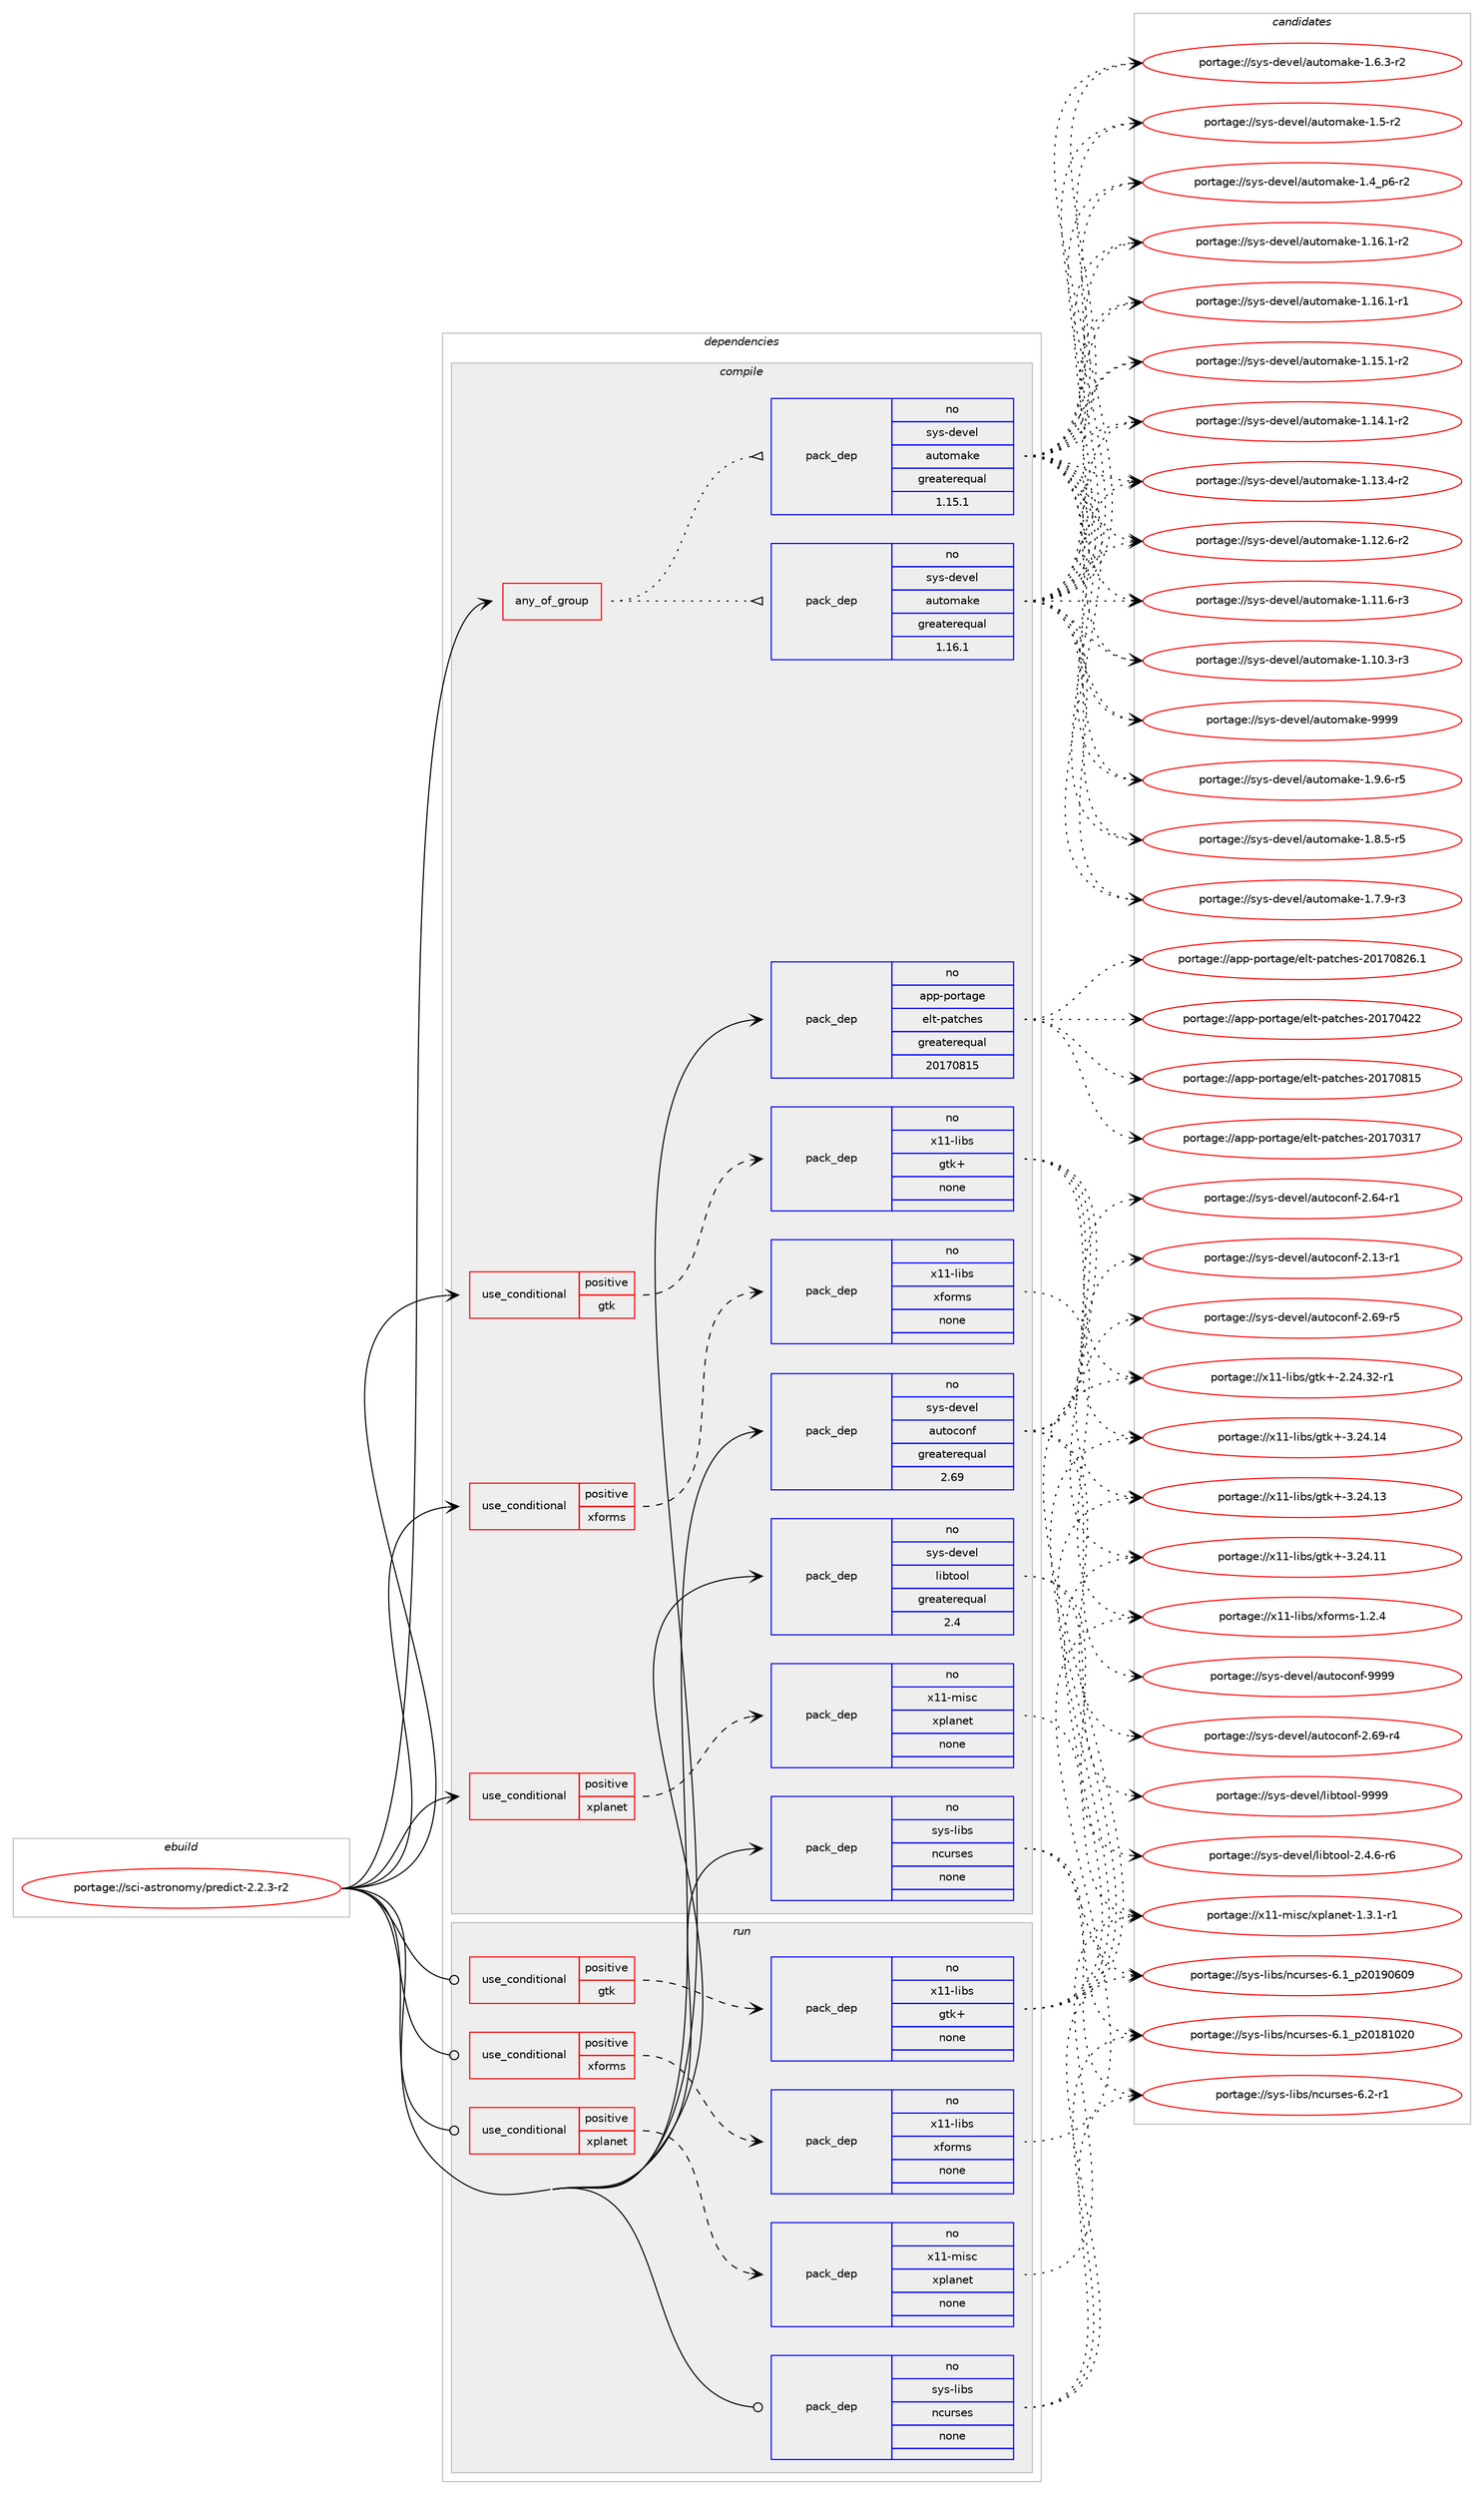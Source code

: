 digraph prolog {

# *************
# Graph options
# *************

newrank=true;
concentrate=true;
compound=true;
graph [rankdir=LR,fontname=Helvetica,fontsize=10,ranksep=1.5];#, ranksep=2.5, nodesep=0.2];
edge  [arrowhead=vee];
node  [fontname=Helvetica,fontsize=10];

# **********
# The ebuild
# **********

subgraph cluster_leftcol {
color=gray;
rank=same;
label=<<i>ebuild</i>>;
id [label="portage://sci-astronomy/predict-2.2.3-r2", color=red, width=4, href="../sci-astronomy/predict-2.2.3-r2.svg"];
}

# ****************
# The dependencies
# ****************

subgraph cluster_midcol {
color=gray;
label=<<i>dependencies</i>>;
subgraph cluster_compile {
fillcolor="#eeeeee";
style=filled;
label=<<i>compile</i>>;
subgraph any1661 {
dependency99685 [label=<<TABLE BORDER="0" CELLBORDER="1" CELLSPACING="0" CELLPADDING="4"><TR><TD CELLPADDING="10">any_of_group</TD></TR></TABLE>>, shape=none, color=red];subgraph pack77845 {
dependency99686 [label=<<TABLE BORDER="0" CELLBORDER="1" CELLSPACING="0" CELLPADDING="4" WIDTH="220"><TR><TD ROWSPAN="6" CELLPADDING="30">pack_dep</TD></TR><TR><TD WIDTH="110">no</TD></TR><TR><TD>sys-devel</TD></TR><TR><TD>automake</TD></TR><TR><TD>greaterequal</TD></TR><TR><TD>1.16.1</TD></TR></TABLE>>, shape=none, color=blue];
}
dependency99685:e -> dependency99686:w [weight=20,style="dotted",arrowhead="oinv"];
subgraph pack77846 {
dependency99687 [label=<<TABLE BORDER="0" CELLBORDER="1" CELLSPACING="0" CELLPADDING="4" WIDTH="220"><TR><TD ROWSPAN="6" CELLPADDING="30">pack_dep</TD></TR><TR><TD WIDTH="110">no</TD></TR><TR><TD>sys-devel</TD></TR><TR><TD>automake</TD></TR><TR><TD>greaterequal</TD></TR><TR><TD>1.15.1</TD></TR></TABLE>>, shape=none, color=blue];
}
dependency99685:e -> dependency99687:w [weight=20,style="dotted",arrowhead="oinv"];
}
id:e -> dependency99685:w [weight=20,style="solid",arrowhead="vee"];
subgraph cond20088 {
dependency99688 [label=<<TABLE BORDER="0" CELLBORDER="1" CELLSPACING="0" CELLPADDING="4"><TR><TD ROWSPAN="3" CELLPADDING="10">use_conditional</TD></TR><TR><TD>positive</TD></TR><TR><TD>gtk</TD></TR></TABLE>>, shape=none, color=red];
subgraph pack77847 {
dependency99689 [label=<<TABLE BORDER="0" CELLBORDER="1" CELLSPACING="0" CELLPADDING="4" WIDTH="220"><TR><TD ROWSPAN="6" CELLPADDING="30">pack_dep</TD></TR><TR><TD WIDTH="110">no</TD></TR><TR><TD>x11-libs</TD></TR><TR><TD>gtk+</TD></TR><TR><TD>none</TD></TR><TR><TD></TD></TR></TABLE>>, shape=none, color=blue];
}
dependency99688:e -> dependency99689:w [weight=20,style="dashed",arrowhead="vee"];
}
id:e -> dependency99688:w [weight=20,style="solid",arrowhead="vee"];
subgraph cond20089 {
dependency99690 [label=<<TABLE BORDER="0" CELLBORDER="1" CELLSPACING="0" CELLPADDING="4"><TR><TD ROWSPAN="3" CELLPADDING="10">use_conditional</TD></TR><TR><TD>positive</TD></TR><TR><TD>xforms</TD></TR></TABLE>>, shape=none, color=red];
subgraph pack77848 {
dependency99691 [label=<<TABLE BORDER="0" CELLBORDER="1" CELLSPACING="0" CELLPADDING="4" WIDTH="220"><TR><TD ROWSPAN="6" CELLPADDING="30">pack_dep</TD></TR><TR><TD WIDTH="110">no</TD></TR><TR><TD>x11-libs</TD></TR><TR><TD>xforms</TD></TR><TR><TD>none</TD></TR><TR><TD></TD></TR></TABLE>>, shape=none, color=blue];
}
dependency99690:e -> dependency99691:w [weight=20,style="dashed",arrowhead="vee"];
}
id:e -> dependency99690:w [weight=20,style="solid",arrowhead="vee"];
subgraph cond20090 {
dependency99692 [label=<<TABLE BORDER="0" CELLBORDER="1" CELLSPACING="0" CELLPADDING="4"><TR><TD ROWSPAN="3" CELLPADDING="10">use_conditional</TD></TR><TR><TD>positive</TD></TR><TR><TD>xplanet</TD></TR></TABLE>>, shape=none, color=red];
subgraph pack77849 {
dependency99693 [label=<<TABLE BORDER="0" CELLBORDER="1" CELLSPACING="0" CELLPADDING="4" WIDTH="220"><TR><TD ROWSPAN="6" CELLPADDING="30">pack_dep</TD></TR><TR><TD WIDTH="110">no</TD></TR><TR><TD>x11-misc</TD></TR><TR><TD>xplanet</TD></TR><TR><TD>none</TD></TR><TR><TD></TD></TR></TABLE>>, shape=none, color=blue];
}
dependency99692:e -> dependency99693:w [weight=20,style="dashed",arrowhead="vee"];
}
id:e -> dependency99692:w [weight=20,style="solid",arrowhead="vee"];
subgraph pack77850 {
dependency99694 [label=<<TABLE BORDER="0" CELLBORDER="1" CELLSPACING="0" CELLPADDING="4" WIDTH="220"><TR><TD ROWSPAN="6" CELLPADDING="30">pack_dep</TD></TR><TR><TD WIDTH="110">no</TD></TR><TR><TD>app-portage</TD></TR><TR><TD>elt-patches</TD></TR><TR><TD>greaterequal</TD></TR><TR><TD>20170815</TD></TR></TABLE>>, shape=none, color=blue];
}
id:e -> dependency99694:w [weight=20,style="solid",arrowhead="vee"];
subgraph pack77851 {
dependency99695 [label=<<TABLE BORDER="0" CELLBORDER="1" CELLSPACING="0" CELLPADDING="4" WIDTH="220"><TR><TD ROWSPAN="6" CELLPADDING="30">pack_dep</TD></TR><TR><TD WIDTH="110">no</TD></TR><TR><TD>sys-devel</TD></TR><TR><TD>autoconf</TD></TR><TR><TD>greaterequal</TD></TR><TR><TD>2.69</TD></TR></TABLE>>, shape=none, color=blue];
}
id:e -> dependency99695:w [weight=20,style="solid",arrowhead="vee"];
subgraph pack77852 {
dependency99696 [label=<<TABLE BORDER="0" CELLBORDER="1" CELLSPACING="0" CELLPADDING="4" WIDTH="220"><TR><TD ROWSPAN="6" CELLPADDING="30">pack_dep</TD></TR><TR><TD WIDTH="110">no</TD></TR><TR><TD>sys-devel</TD></TR><TR><TD>libtool</TD></TR><TR><TD>greaterequal</TD></TR><TR><TD>2.4</TD></TR></TABLE>>, shape=none, color=blue];
}
id:e -> dependency99696:w [weight=20,style="solid",arrowhead="vee"];
subgraph pack77853 {
dependency99697 [label=<<TABLE BORDER="0" CELLBORDER="1" CELLSPACING="0" CELLPADDING="4" WIDTH="220"><TR><TD ROWSPAN="6" CELLPADDING="30">pack_dep</TD></TR><TR><TD WIDTH="110">no</TD></TR><TR><TD>sys-libs</TD></TR><TR><TD>ncurses</TD></TR><TR><TD>none</TD></TR><TR><TD></TD></TR></TABLE>>, shape=none, color=blue];
}
id:e -> dependency99697:w [weight=20,style="solid",arrowhead="vee"];
}
subgraph cluster_compileandrun {
fillcolor="#eeeeee";
style=filled;
label=<<i>compile and run</i>>;
}
subgraph cluster_run {
fillcolor="#eeeeee";
style=filled;
label=<<i>run</i>>;
subgraph cond20091 {
dependency99698 [label=<<TABLE BORDER="0" CELLBORDER="1" CELLSPACING="0" CELLPADDING="4"><TR><TD ROWSPAN="3" CELLPADDING="10">use_conditional</TD></TR><TR><TD>positive</TD></TR><TR><TD>gtk</TD></TR></TABLE>>, shape=none, color=red];
subgraph pack77854 {
dependency99699 [label=<<TABLE BORDER="0" CELLBORDER="1" CELLSPACING="0" CELLPADDING="4" WIDTH="220"><TR><TD ROWSPAN="6" CELLPADDING="30">pack_dep</TD></TR><TR><TD WIDTH="110">no</TD></TR><TR><TD>x11-libs</TD></TR><TR><TD>gtk+</TD></TR><TR><TD>none</TD></TR><TR><TD></TD></TR></TABLE>>, shape=none, color=blue];
}
dependency99698:e -> dependency99699:w [weight=20,style="dashed",arrowhead="vee"];
}
id:e -> dependency99698:w [weight=20,style="solid",arrowhead="odot"];
subgraph cond20092 {
dependency99700 [label=<<TABLE BORDER="0" CELLBORDER="1" CELLSPACING="0" CELLPADDING="4"><TR><TD ROWSPAN="3" CELLPADDING="10">use_conditional</TD></TR><TR><TD>positive</TD></TR><TR><TD>xforms</TD></TR></TABLE>>, shape=none, color=red];
subgraph pack77855 {
dependency99701 [label=<<TABLE BORDER="0" CELLBORDER="1" CELLSPACING="0" CELLPADDING="4" WIDTH="220"><TR><TD ROWSPAN="6" CELLPADDING="30">pack_dep</TD></TR><TR><TD WIDTH="110">no</TD></TR><TR><TD>x11-libs</TD></TR><TR><TD>xforms</TD></TR><TR><TD>none</TD></TR><TR><TD></TD></TR></TABLE>>, shape=none, color=blue];
}
dependency99700:e -> dependency99701:w [weight=20,style="dashed",arrowhead="vee"];
}
id:e -> dependency99700:w [weight=20,style="solid",arrowhead="odot"];
subgraph cond20093 {
dependency99702 [label=<<TABLE BORDER="0" CELLBORDER="1" CELLSPACING="0" CELLPADDING="4"><TR><TD ROWSPAN="3" CELLPADDING="10">use_conditional</TD></TR><TR><TD>positive</TD></TR><TR><TD>xplanet</TD></TR></TABLE>>, shape=none, color=red];
subgraph pack77856 {
dependency99703 [label=<<TABLE BORDER="0" CELLBORDER="1" CELLSPACING="0" CELLPADDING="4" WIDTH="220"><TR><TD ROWSPAN="6" CELLPADDING="30">pack_dep</TD></TR><TR><TD WIDTH="110">no</TD></TR><TR><TD>x11-misc</TD></TR><TR><TD>xplanet</TD></TR><TR><TD>none</TD></TR><TR><TD></TD></TR></TABLE>>, shape=none, color=blue];
}
dependency99702:e -> dependency99703:w [weight=20,style="dashed",arrowhead="vee"];
}
id:e -> dependency99702:w [weight=20,style="solid",arrowhead="odot"];
subgraph pack77857 {
dependency99704 [label=<<TABLE BORDER="0" CELLBORDER="1" CELLSPACING="0" CELLPADDING="4" WIDTH="220"><TR><TD ROWSPAN="6" CELLPADDING="30">pack_dep</TD></TR><TR><TD WIDTH="110">no</TD></TR><TR><TD>sys-libs</TD></TR><TR><TD>ncurses</TD></TR><TR><TD>none</TD></TR><TR><TD></TD></TR></TABLE>>, shape=none, color=blue];
}
id:e -> dependency99704:w [weight=20,style="solid",arrowhead="odot"];
}
}

# **************
# The candidates
# **************

subgraph cluster_choices {
rank=same;
color=gray;
label=<<i>candidates</i>>;

subgraph choice77845 {
color=black;
nodesep=1;
choice115121115451001011181011084797117116111109971071014557575757 [label="portage://sys-devel/automake-9999", color=red, width=4,href="../sys-devel/automake-9999.svg"];
choice115121115451001011181011084797117116111109971071014549465746544511453 [label="portage://sys-devel/automake-1.9.6-r5", color=red, width=4,href="../sys-devel/automake-1.9.6-r5.svg"];
choice115121115451001011181011084797117116111109971071014549465646534511453 [label="portage://sys-devel/automake-1.8.5-r5", color=red, width=4,href="../sys-devel/automake-1.8.5-r5.svg"];
choice115121115451001011181011084797117116111109971071014549465546574511451 [label="portage://sys-devel/automake-1.7.9-r3", color=red, width=4,href="../sys-devel/automake-1.7.9-r3.svg"];
choice115121115451001011181011084797117116111109971071014549465446514511450 [label="portage://sys-devel/automake-1.6.3-r2", color=red, width=4,href="../sys-devel/automake-1.6.3-r2.svg"];
choice11512111545100101118101108479711711611110997107101454946534511450 [label="portage://sys-devel/automake-1.5-r2", color=red, width=4,href="../sys-devel/automake-1.5-r2.svg"];
choice115121115451001011181011084797117116111109971071014549465295112544511450 [label="portage://sys-devel/automake-1.4_p6-r2", color=red, width=4,href="../sys-devel/automake-1.4_p6-r2.svg"];
choice11512111545100101118101108479711711611110997107101454946495446494511450 [label="portage://sys-devel/automake-1.16.1-r2", color=red, width=4,href="../sys-devel/automake-1.16.1-r2.svg"];
choice11512111545100101118101108479711711611110997107101454946495446494511449 [label="portage://sys-devel/automake-1.16.1-r1", color=red, width=4,href="../sys-devel/automake-1.16.1-r1.svg"];
choice11512111545100101118101108479711711611110997107101454946495346494511450 [label="portage://sys-devel/automake-1.15.1-r2", color=red, width=4,href="../sys-devel/automake-1.15.1-r2.svg"];
choice11512111545100101118101108479711711611110997107101454946495246494511450 [label="portage://sys-devel/automake-1.14.1-r2", color=red, width=4,href="../sys-devel/automake-1.14.1-r2.svg"];
choice11512111545100101118101108479711711611110997107101454946495146524511450 [label="portage://sys-devel/automake-1.13.4-r2", color=red, width=4,href="../sys-devel/automake-1.13.4-r2.svg"];
choice11512111545100101118101108479711711611110997107101454946495046544511450 [label="portage://sys-devel/automake-1.12.6-r2", color=red, width=4,href="../sys-devel/automake-1.12.6-r2.svg"];
choice11512111545100101118101108479711711611110997107101454946494946544511451 [label="portage://sys-devel/automake-1.11.6-r3", color=red, width=4,href="../sys-devel/automake-1.11.6-r3.svg"];
choice11512111545100101118101108479711711611110997107101454946494846514511451 [label="portage://sys-devel/automake-1.10.3-r3", color=red, width=4,href="../sys-devel/automake-1.10.3-r3.svg"];
dependency99686:e -> choice115121115451001011181011084797117116111109971071014557575757:w [style=dotted,weight="100"];
dependency99686:e -> choice115121115451001011181011084797117116111109971071014549465746544511453:w [style=dotted,weight="100"];
dependency99686:e -> choice115121115451001011181011084797117116111109971071014549465646534511453:w [style=dotted,weight="100"];
dependency99686:e -> choice115121115451001011181011084797117116111109971071014549465546574511451:w [style=dotted,weight="100"];
dependency99686:e -> choice115121115451001011181011084797117116111109971071014549465446514511450:w [style=dotted,weight="100"];
dependency99686:e -> choice11512111545100101118101108479711711611110997107101454946534511450:w [style=dotted,weight="100"];
dependency99686:e -> choice115121115451001011181011084797117116111109971071014549465295112544511450:w [style=dotted,weight="100"];
dependency99686:e -> choice11512111545100101118101108479711711611110997107101454946495446494511450:w [style=dotted,weight="100"];
dependency99686:e -> choice11512111545100101118101108479711711611110997107101454946495446494511449:w [style=dotted,weight="100"];
dependency99686:e -> choice11512111545100101118101108479711711611110997107101454946495346494511450:w [style=dotted,weight="100"];
dependency99686:e -> choice11512111545100101118101108479711711611110997107101454946495246494511450:w [style=dotted,weight="100"];
dependency99686:e -> choice11512111545100101118101108479711711611110997107101454946495146524511450:w [style=dotted,weight="100"];
dependency99686:e -> choice11512111545100101118101108479711711611110997107101454946495046544511450:w [style=dotted,weight="100"];
dependency99686:e -> choice11512111545100101118101108479711711611110997107101454946494946544511451:w [style=dotted,weight="100"];
dependency99686:e -> choice11512111545100101118101108479711711611110997107101454946494846514511451:w [style=dotted,weight="100"];
}
subgraph choice77846 {
color=black;
nodesep=1;
choice115121115451001011181011084797117116111109971071014557575757 [label="portage://sys-devel/automake-9999", color=red, width=4,href="../sys-devel/automake-9999.svg"];
choice115121115451001011181011084797117116111109971071014549465746544511453 [label="portage://sys-devel/automake-1.9.6-r5", color=red, width=4,href="../sys-devel/automake-1.9.6-r5.svg"];
choice115121115451001011181011084797117116111109971071014549465646534511453 [label="portage://sys-devel/automake-1.8.5-r5", color=red, width=4,href="../sys-devel/automake-1.8.5-r5.svg"];
choice115121115451001011181011084797117116111109971071014549465546574511451 [label="portage://sys-devel/automake-1.7.9-r3", color=red, width=4,href="../sys-devel/automake-1.7.9-r3.svg"];
choice115121115451001011181011084797117116111109971071014549465446514511450 [label="portage://sys-devel/automake-1.6.3-r2", color=red, width=4,href="../sys-devel/automake-1.6.3-r2.svg"];
choice11512111545100101118101108479711711611110997107101454946534511450 [label="portage://sys-devel/automake-1.5-r2", color=red, width=4,href="../sys-devel/automake-1.5-r2.svg"];
choice115121115451001011181011084797117116111109971071014549465295112544511450 [label="portage://sys-devel/automake-1.4_p6-r2", color=red, width=4,href="../sys-devel/automake-1.4_p6-r2.svg"];
choice11512111545100101118101108479711711611110997107101454946495446494511450 [label="portage://sys-devel/automake-1.16.1-r2", color=red, width=4,href="../sys-devel/automake-1.16.1-r2.svg"];
choice11512111545100101118101108479711711611110997107101454946495446494511449 [label="portage://sys-devel/automake-1.16.1-r1", color=red, width=4,href="../sys-devel/automake-1.16.1-r1.svg"];
choice11512111545100101118101108479711711611110997107101454946495346494511450 [label="portage://sys-devel/automake-1.15.1-r2", color=red, width=4,href="../sys-devel/automake-1.15.1-r2.svg"];
choice11512111545100101118101108479711711611110997107101454946495246494511450 [label="portage://sys-devel/automake-1.14.1-r2", color=red, width=4,href="../sys-devel/automake-1.14.1-r2.svg"];
choice11512111545100101118101108479711711611110997107101454946495146524511450 [label="portage://sys-devel/automake-1.13.4-r2", color=red, width=4,href="../sys-devel/automake-1.13.4-r2.svg"];
choice11512111545100101118101108479711711611110997107101454946495046544511450 [label="portage://sys-devel/automake-1.12.6-r2", color=red, width=4,href="../sys-devel/automake-1.12.6-r2.svg"];
choice11512111545100101118101108479711711611110997107101454946494946544511451 [label="portage://sys-devel/automake-1.11.6-r3", color=red, width=4,href="../sys-devel/automake-1.11.6-r3.svg"];
choice11512111545100101118101108479711711611110997107101454946494846514511451 [label="portage://sys-devel/automake-1.10.3-r3", color=red, width=4,href="../sys-devel/automake-1.10.3-r3.svg"];
dependency99687:e -> choice115121115451001011181011084797117116111109971071014557575757:w [style=dotted,weight="100"];
dependency99687:e -> choice115121115451001011181011084797117116111109971071014549465746544511453:w [style=dotted,weight="100"];
dependency99687:e -> choice115121115451001011181011084797117116111109971071014549465646534511453:w [style=dotted,weight="100"];
dependency99687:e -> choice115121115451001011181011084797117116111109971071014549465546574511451:w [style=dotted,weight="100"];
dependency99687:e -> choice115121115451001011181011084797117116111109971071014549465446514511450:w [style=dotted,weight="100"];
dependency99687:e -> choice11512111545100101118101108479711711611110997107101454946534511450:w [style=dotted,weight="100"];
dependency99687:e -> choice115121115451001011181011084797117116111109971071014549465295112544511450:w [style=dotted,weight="100"];
dependency99687:e -> choice11512111545100101118101108479711711611110997107101454946495446494511450:w [style=dotted,weight="100"];
dependency99687:e -> choice11512111545100101118101108479711711611110997107101454946495446494511449:w [style=dotted,weight="100"];
dependency99687:e -> choice11512111545100101118101108479711711611110997107101454946495346494511450:w [style=dotted,weight="100"];
dependency99687:e -> choice11512111545100101118101108479711711611110997107101454946495246494511450:w [style=dotted,weight="100"];
dependency99687:e -> choice11512111545100101118101108479711711611110997107101454946495146524511450:w [style=dotted,weight="100"];
dependency99687:e -> choice11512111545100101118101108479711711611110997107101454946495046544511450:w [style=dotted,weight="100"];
dependency99687:e -> choice11512111545100101118101108479711711611110997107101454946494946544511451:w [style=dotted,weight="100"];
dependency99687:e -> choice11512111545100101118101108479711711611110997107101454946494846514511451:w [style=dotted,weight="100"];
}
subgraph choice77847 {
color=black;
nodesep=1;
choice1204949451081059811547103116107434551465052464952 [label="portage://x11-libs/gtk+-3.24.14", color=red, width=4,href="../x11-libs/gtk+-3.24.14.svg"];
choice1204949451081059811547103116107434551465052464951 [label="portage://x11-libs/gtk+-3.24.13", color=red, width=4,href="../x11-libs/gtk+-3.24.13.svg"];
choice1204949451081059811547103116107434551465052464949 [label="portage://x11-libs/gtk+-3.24.11", color=red, width=4,href="../x11-libs/gtk+-3.24.11.svg"];
choice12049494510810598115471031161074345504650524651504511449 [label="portage://x11-libs/gtk+-2.24.32-r1", color=red, width=4,href="../x11-libs/gtk+-2.24.32-r1.svg"];
dependency99689:e -> choice1204949451081059811547103116107434551465052464952:w [style=dotted,weight="100"];
dependency99689:e -> choice1204949451081059811547103116107434551465052464951:w [style=dotted,weight="100"];
dependency99689:e -> choice1204949451081059811547103116107434551465052464949:w [style=dotted,weight="100"];
dependency99689:e -> choice12049494510810598115471031161074345504650524651504511449:w [style=dotted,weight="100"];
}
subgraph choice77848 {
color=black;
nodesep=1;
choice1204949451081059811547120102111114109115454946504652 [label="portage://x11-libs/xforms-1.2.4", color=red, width=4,href="../x11-libs/xforms-1.2.4.svg"];
dependency99691:e -> choice1204949451081059811547120102111114109115454946504652:w [style=dotted,weight="100"];
}
subgraph choice77849 {
color=black;
nodesep=1;
choice1204949451091051159947120112108971101011164549465146494511449 [label="portage://x11-misc/xplanet-1.3.1-r1", color=red, width=4,href="../x11-misc/xplanet-1.3.1-r1.svg"];
dependency99693:e -> choice1204949451091051159947120112108971101011164549465146494511449:w [style=dotted,weight="100"];
}
subgraph choice77850 {
color=black;
nodesep=1;
choice971121124511211111411697103101471011081164511297116991041011154550484955485650544649 [label="portage://app-portage/elt-patches-20170826.1", color=red, width=4,href="../app-portage/elt-patches-20170826.1.svg"];
choice97112112451121111141169710310147101108116451129711699104101115455048495548564953 [label="portage://app-portage/elt-patches-20170815", color=red, width=4,href="../app-portage/elt-patches-20170815.svg"];
choice97112112451121111141169710310147101108116451129711699104101115455048495548525050 [label="portage://app-portage/elt-patches-20170422", color=red, width=4,href="../app-portage/elt-patches-20170422.svg"];
choice97112112451121111141169710310147101108116451129711699104101115455048495548514955 [label="portage://app-portage/elt-patches-20170317", color=red, width=4,href="../app-portage/elt-patches-20170317.svg"];
dependency99694:e -> choice971121124511211111411697103101471011081164511297116991041011154550484955485650544649:w [style=dotted,weight="100"];
dependency99694:e -> choice97112112451121111141169710310147101108116451129711699104101115455048495548564953:w [style=dotted,weight="100"];
dependency99694:e -> choice97112112451121111141169710310147101108116451129711699104101115455048495548525050:w [style=dotted,weight="100"];
dependency99694:e -> choice97112112451121111141169710310147101108116451129711699104101115455048495548514955:w [style=dotted,weight="100"];
}
subgraph choice77851 {
color=black;
nodesep=1;
choice115121115451001011181011084797117116111991111101024557575757 [label="portage://sys-devel/autoconf-9999", color=red, width=4,href="../sys-devel/autoconf-9999.svg"];
choice1151211154510010111810110847971171161119911111010245504654574511453 [label="portage://sys-devel/autoconf-2.69-r5", color=red, width=4,href="../sys-devel/autoconf-2.69-r5.svg"];
choice1151211154510010111810110847971171161119911111010245504654574511452 [label="portage://sys-devel/autoconf-2.69-r4", color=red, width=4,href="../sys-devel/autoconf-2.69-r4.svg"];
choice1151211154510010111810110847971171161119911111010245504654524511449 [label="portage://sys-devel/autoconf-2.64-r1", color=red, width=4,href="../sys-devel/autoconf-2.64-r1.svg"];
choice1151211154510010111810110847971171161119911111010245504649514511449 [label="portage://sys-devel/autoconf-2.13-r1", color=red, width=4,href="../sys-devel/autoconf-2.13-r1.svg"];
dependency99695:e -> choice115121115451001011181011084797117116111991111101024557575757:w [style=dotted,weight="100"];
dependency99695:e -> choice1151211154510010111810110847971171161119911111010245504654574511453:w [style=dotted,weight="100"];
dependency99695:e -> choice1151211154510010111810110847971171161119911111010245504654574511452:w [style=dotted,weight="100"];
dependency99695:e -> choice1151211154510010111810110847971171161119911111010245504654524511449:w [style=dotted,weight="100"];
dependency99695:e -> choice1151211154510010111810110847971171161119911111010245504649514511449:w [style=dotted,weight="100"];
}
subgraph choice77852 {
color=black;
nodesep=1;
choice1151211154510010111810110847108105981161111111084557575757 [label="portage://sys-devel/libtool-9999", color=red, width=4,href="../sys-devel/libtool-9999.svg"];
choice1151211154510010111810110847108105981161111111084550465246544511454 [label="portage://sys-devel/libtool-2.4.6-r6", color=red, width=4,href="../sys-devel/libtool-2.4.6-r6.svg"];
dependency99696:e -> choice1151211154510010111810110847108105981161111111084557575757:w [style=dotted,weight="100"];
dependency99696:e -> choice1151211154510010111810110847108105981161111111084550465246544511454:w [style=dotted,weight="100"];
}
subgraph choice77853 {
color=black;
nodesep=1;
choice11512111545108105981154711099117114115101115455446504511449 [label="portage://sys-libs/ncurses-6.2-r1", color=red, width=4,href="../sys-libs/ncurses-6.2-r1.svg"];
choice1151211154510810598115471109911711411510111545544649951125048495748544857 [label="portage://sys-libs/ncurses-6.1_p20190609", color=red, width=4,href="../sys-libs/ncurses-6.1_p20190609.svg"];
choice1151211154510810598115471109911711411510111545544649951125048495649485048 [label="portage://sys-libs/ncurses-6.1_p20181020", color=red, width=4,href="../sys-libs/ncurses-6.1_p20181020.svg"];
dependency99697:e -> choice11512111545108105981154711099117114115101115455446504511449:w [style=dotted,weight="100"];
dependency99697:e -> choice1151211154510810598115471109911711411510111545544649951125048495748544857:w [style=dotted,weight="100"];
dependency99697:e -> choice1151211154510810598115471109911711411510111545544649951125048495649485048:w [style=dotted,weight="100"];
}
subgraph choice77854 {
color=black;
nodesep=1;
choice1204949451081059811547103116107434551465052464952 [label="portage://x11-libs/gtk+-3.24.14", color=red, width=4,href="../x11-libs/gtk+-3.24.14.svg"];
choice1204949451081059811547103116107434551465052464951 [label="portage://x11-libs/gtk+-3.24.13", color=red, width=4,href="../x11-libs/gtk+-3.24.13.svg"];
choice1204949451081059811547103116107434551465052464949 [label="portage://x11-libs/gtk+-3.24.11", color=red, width=4,href="../x11-libs/gtk+-3.24.11.svg"];
choice12049494510810598115471031161074345504650524651504511449 [label="portage://x11-libs/gtk+-2.24.32-r1", color=red, width=4,href="../x11-libs/gtk+-2.24.32-r1.svg"];
dependency99699:e -> choice1204949451081059811547103116107434551465052464952:w [style=dotted,weight="100"];
dependency99699:e -> choice1204949451081059811547103116107434551465052464951:w [style=dotted,weight="100"];
dependency99699:e -> choice1204949451081059811547103116107434551465052464949:w [style=dotted,weight="100"];
dependency99699:e -> choice12049494510810598115471031161074345504650524651504511449:w [style=dotted,weight="100"];
}
subgraph choice77855 {
color=black;
nodesep=1;
choice1204949451081059811547120102111114109115454946504652 [label="portage://x11-libs/xforms-1.2.4", color=red, width=4,href="../x11-libs/xforms-1.2.4.svg"];
dependency99701:e -> choice1204949451081059811547120102111114109115454946504652:w [style=dotted,weight="100"];
}
subgraph choice77856 {
color=black;
nodesep=1;
choice1204949451091051159947120112108971101011164549465146494511449 [label="portage://x11-misc/xplanet-1.3.1-r1", color=red, width=4,href="../x11-misc/xplanet-1.3.1-r1.svg"];
dependency99703:e -> choice1204949451091051159947120112108971101011164549465146494511449:w [style=dotted,weight="100"];
}
subgraph choice77857 {
color=black;
nodesep=1;
choice11512111545108105981154711099117114115101115455446504511449 [label="portage://sys-libs/ncurses-6.2-r1", color=red, width=4,href="../sys-libs/ncurses-6.2-r1.svg"];
choice1151211154510810598115471109911711411510111545544649951125048495748544857 [label="portage://sys-libs/ncurses-6.1_p20190609", color=red, width=4,href="../sys-libs/ncurses-6.1_p20190609.svg"];
choice1151211154510810598115471109911711411510111545544649951125048495649485048 [label="portage://sys-libs/ncurses-6.1_p20181020", color=red, width=4,href="../sys-libs/ncurses-6.1_p20181020.svg"];
dependency99704:e -> choice11512111545108105981154711099117114115101115455446504511449:w [style=dotted,weight="100"];
dependency99704:e -> choice1151211154510810598115471109911711411510111545544649951125048495748544857:w [style=dotted,weight="100"];
dependency99704:e -> choice1151211154510810598115471109911711411510111545544649951125048495649485048:w [style=dotted,weight="100"];
}
}

}
